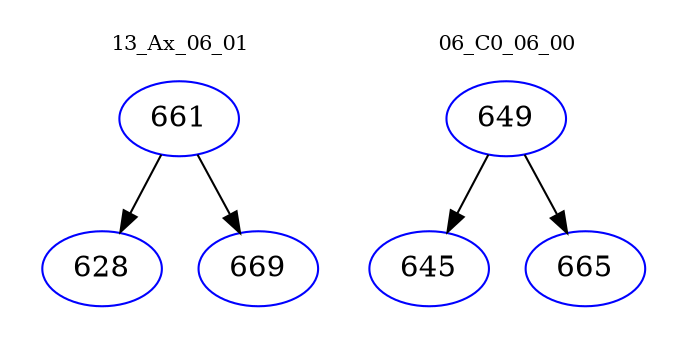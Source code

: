 digraph{
subgraph cluster_0 {
color = white
label = "13_Ax_06_01";
fontsize=10;
T0_661 [label="661", color="blue"]
T0_661 -> T0_628 [color="black"]
T0_628 [label="628", color="blue"]
T0_661 -> T0_669 [color="black"]
T0_669 [label="669", color="blue"]
}
subgraph cluster_1 {
color = white
label = "06_C0_06_00";
fontsize=10;
T1_649 [label="649", color="blue"]
T1_649 -> T1_645 [color="black"]
T1_645 [label="645", color="blue"]
T1_649 -> T1_665 [color="black"]
T1_665 [label="665", color="blue"]
}
}
